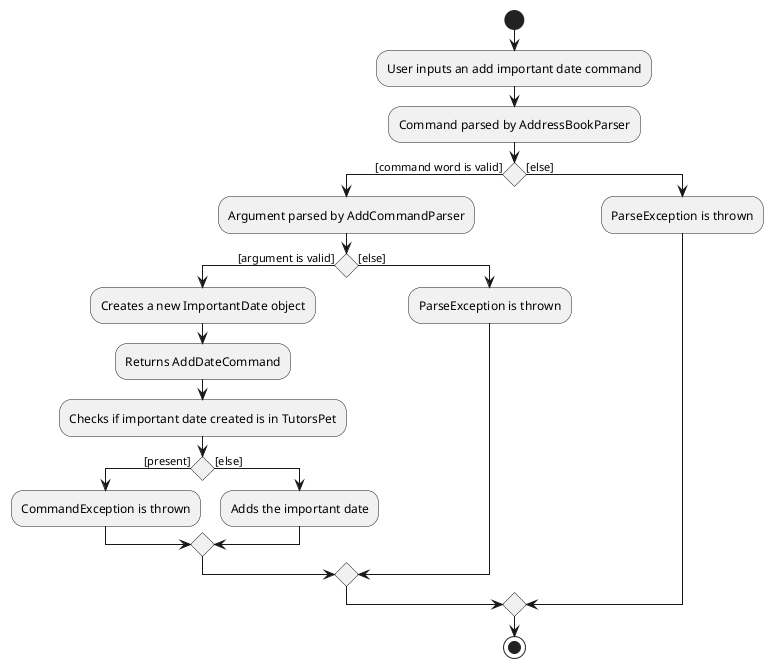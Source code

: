 @startuml
'https://plantuml.com/activity-diagram-beta

start
:User inputs an add important date command;
:Command parsed by AddressBookParser;

if () then ([command word is valid])
    :Argument parsed by AddCommandParser;
    if () then ([argument is valid])
        :Creates a new ImportantDate object;
        :Returns AddDateCommand;
        :Checks if important date created is in TutorsPet;
        if () then ([present])
            :CommandException is thrown;
        else ([else])
            :Adds the important date;
        endif
    else ([else])
        :ParseException is thrown;
    endif
else ([else])
    :ParseException is thrown;
endif

stop

@enduml
